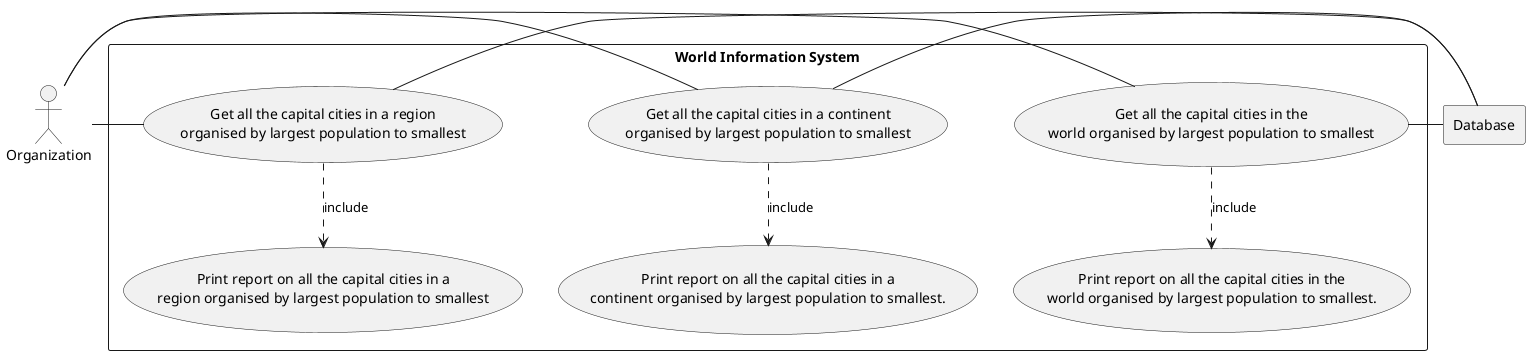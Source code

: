 @startuml

actor Organization as "Organization"

rectangle Database

rectangle "World Information System" {

    usecase UC1 as "Get all the capital cities in the
    world organised by largest population to smallest"

    usecase UC2 as "Get all the capital cities in a continent
    organised by largest population to smallest"

    usecase UC3 as "Get all the capital cities in a region
    organised by largest population to smallest"

    usecase UCa as "Print report on all the capital cities in the
    world organised by largest population to smallest."

    usecase UCb as "Print report on all the capital cities in a
    continent organised by largest population to smallest."

    usecase UCc as "Print report on all the capital cities in a
    region organised by largest population to smallest"


    Organization - UC1
    UC1 ..> UCa : include
    UC1 - Database

    Organization - UC2
    UC2 ..> UCb : include
    UC2 - Database

    Organization - UC3
    UC3 ..> UCc : include
    UC3 - Database


}

@enduml